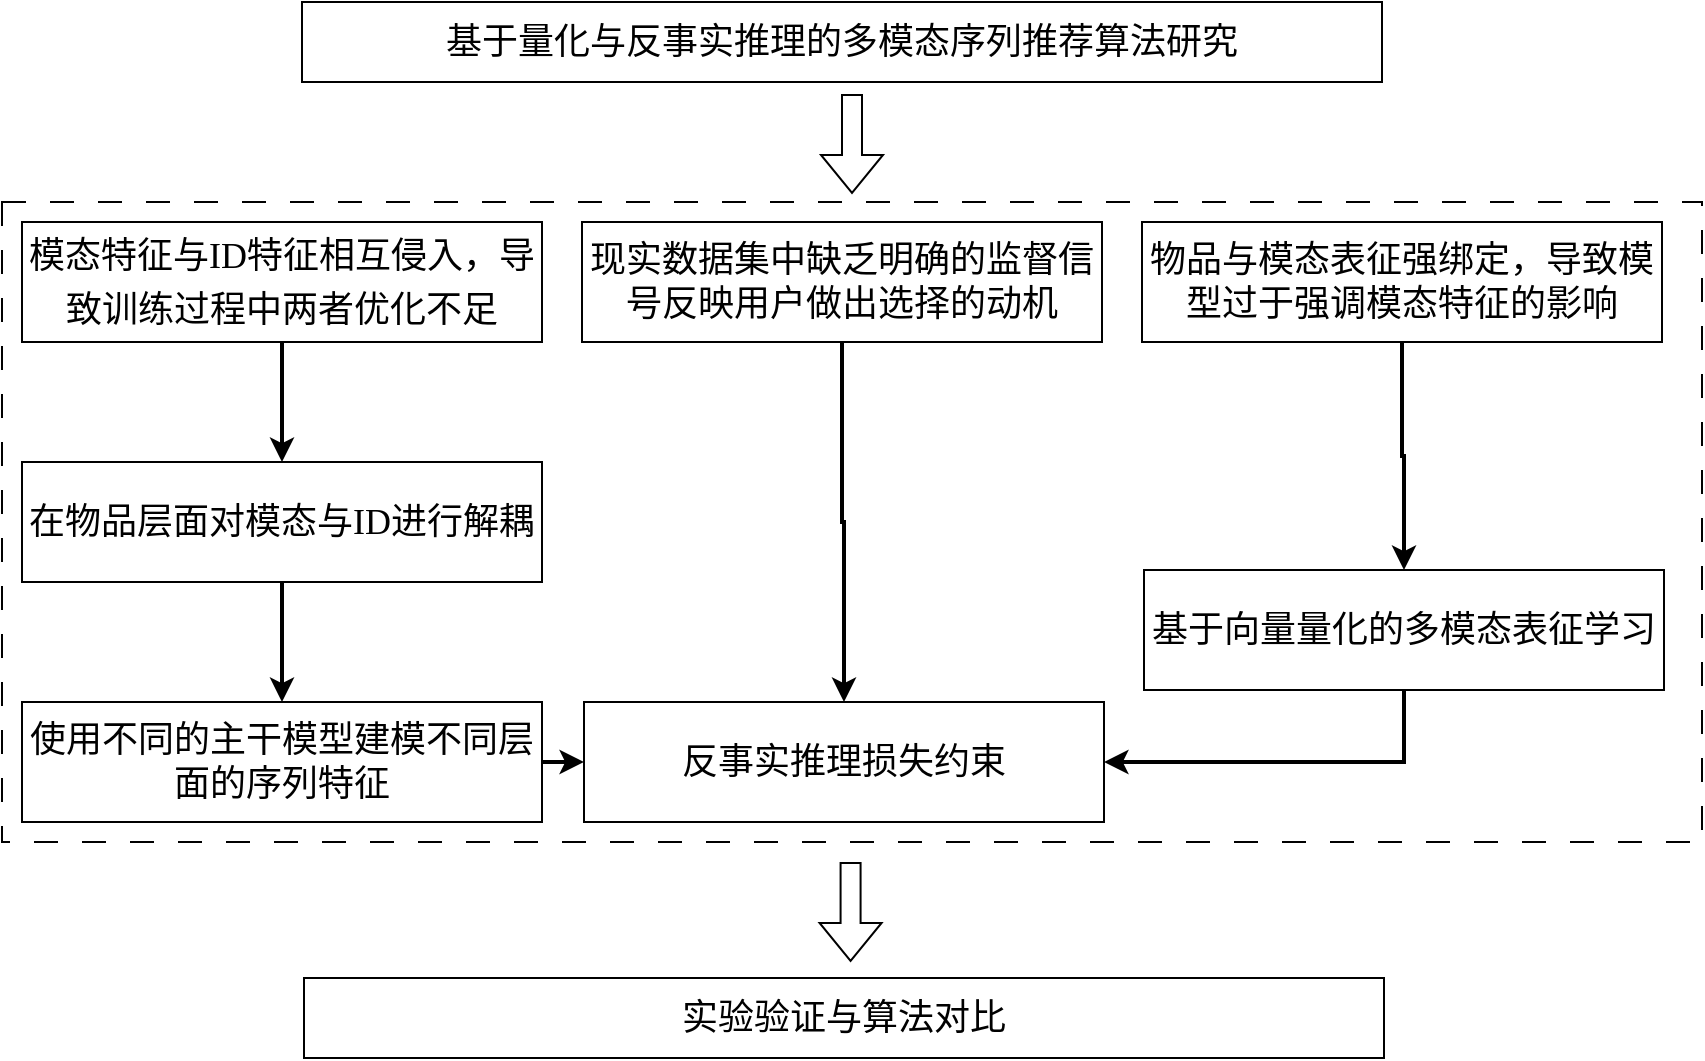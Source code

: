 <mxfile version="24.8.9">
  <diagram name="第 1 页" id="DXSbw2I4x66LhqobBu3a">
    <mxGraphModel dx="1206" dy="1128" grid="1" gridSize="10" guides="1" tooltips="1" connect="1" arrows="1" fold="1" page="1" pageScale="1" pageWidth="827" pageHeight="1169" math="0" shadow="0">
      <root>
        <mxCell id="0" />
        <mxCell id="1" parent="0" />
        <mxCell id="MCmSqlo72t7WivyZ8LUE-1" value="&lt;font face=&quot;宋体&quot; style=&quot;font-size: 18px;&quot;&gt;基于量化与反事实推理的多模态序列推荐算法研究&lt;/font&gt;" style="rounded=0;whiteSpace=wrap;html=1;" vertex="1" parent="1">
          <mxGeometry x="159" y="220" width="540" height="40" as="geometry" />
        </mxCell>
        <mxCell id="MCmSqlo72t7WivyZ8LUE-2" value="" style="rounded=0;whiteSpace=wrap;html=1;dashed=1;dashPattern=12 12;" vertex="1" parent="1">
          <mxGeometry x="9" y="320" width="850" height="320" as="geometry" />
        </mxCell>
        <mxCell id="MCmSqlo72t7WivyZ8LUE-8" style="edgeStyle=orthogonalEdgeStyle;rounded=0;orthogonalLoop=1;jettySize=auto;html=1;exitX=0.5;exitY=1;exitDx=0;exitDy=0;entryX=0.5;entryY=0;entryDx=0;entryDy=0;strokeWidth=2;" edge="1" parent="1" source="MCmSqlo72t7WivyZ8LUE-3" target="MCmSqlo72t7WivyZ8LUE-7">
          <mxGeometry relative="1" as="geometry" />
        </mxCell>
        <mxCell id="MCmSqlo72t7WivyZ8LUE-3" value="&lt;font style=&quot;font-size: 18px;&quot; face=&quot;宋体&quot;&gt;&lt;span style=&quot;line-height: 150%;&quot;&gt;模态特征与&lt;/span&gt;&lt;span style=&quot;line-height: 150%;&quot; lang=&quot;EN-US&quot;&gt;ID&lt;/span&gt;&lt;span style=&quot;line-height: 150%;&quot;&gt;特征相互侵入，导致训练过程中两者优化不足&lt;/span&gt;&lt;/font&gt;" style="rounded=0;whiteSpace=wrap;html=1;" vertex="1" parent="1">
          <mxGeometry x="19" y="330" width="260" height="60" as="geometry" />
        </mxCell>
        <mxCell id="MCmSqlo72t7WivyZ8LUE-17" style="edgeStyle=orthogonalEdgeStyle;rounded=0;orthogonalLoop=1;jettySize=auto;html=1;exitX=0.5;exitY=1;exitDx=0;exitDy=0;strokeWidth=2;" edge="1" parent="1" source="MCmSqlo72t7WivyZ8LUE-4" target="MCmSqlo72t7WivyZ8LUE-10">
          <mxGeometry relative="1" as="geometry" />
        </mxCell>
        <mxCell id="MCmSqlo72t7WivyZ8LUE-4" value="&lt;font face=&quot;宋体&quot;&gt;&lt;span style=&quot;font-size: 18px;&quot;&gt;现实数据集中缺乏明确的监督信号反映用户做出选择的动机&lt;/span&gt;&lt;/font&gt;" style="rounded=0;whiteSpace=wrap;html=1;align=center;" vertex="1" parent="1">
          <mxGeometry x="299" y="330" width="260" height="60" as="geometry" />
        </mxCell>
        <mxCell id="MCmSqlo72t7WivyZ8LUE-16" style="edgeStyle=orthogonalEdgeStyle;rounded=0;orthogonalLoop=1;jettySize=auto;html=1;exitX=0.5;exitY=1;exitDx=0;exitDy=0;entryX=0.5;entryY=0;entryDx=0;entryDy=0;strokeWidth=2;" edge="1" parent="1" source="MCmSqlo72t7WivyZ8LUE-5" target="MCmSqlo72t7WivyZ8LUE-11">
          <mxGeometry relative="1" as="geometry" />
        </mxCell>
        <mxCell id="MCmSqlo72t7WivyZ8LUE-5" value="&lt;font face=&quot;宋体&quot;&gt;&lt;span style=&quot;font-size: 18px;&quot;&gt;物品与模态表征强绑定，导致模型过于强调模态特征的影响&lt;/span&gt;&lt;/font&gt;" style="rounded=0;whiteSpace=wrap;html=1;align=center;" vertex="1" parent="1">
          <mxGeometry x="579" y="330" width="260" height="60" as="geometry" />
        </mxCell>
        <mxCell id="MCmSqlo72t7WivyZ8LUE-12" style="edgeStyle=orthogonalEdgeStyle;rounded=0;orthogonalLoop=1;jettySize=auto;html=1;exitX=0.5;exitY=1;exitDx=0;exitDy=0;entryX=0.5;entryY=0;entryDx=0;entryDy=0;strokeWidth=2;" edge="1" parent="1" source="MCmSqlo72t7WivyZ8LUE-7" target="MCmSqlo72t7WivyZ8LUE-9">
          <mxGeometry relative="1" as="geometry" />
        </mxCell>
        <mxCell id="MCmSqlo72t7WivyZ8LUE-7" value="&lt;font style=&quot;font-size: 18px;&quot; face=&quot;宋体&quot;&gt;在物品层面对模态与ID进行解耦&lt;/font&gt;" style="rounded=0;whiteSpace=wrap;html=1;" vertex="1" parent="1">
          <mxGeometry x="19" y="450" width="260" height="60" as="geometry" />
        </mxCell>
        <mxCell id="MCmSqlo72t7WivyZ8LUE-13" style="edgeStyle=orthogonalEdgeStyle;rounded=0;orthogonalLoop=1;jettySize=auto;html=1;exitX=1;exitY=0.5;exitDx=0;exitDy=0;entryX=0;entryY=0.5;entryDx=0;entryDy=0;strokeWidth=2;" edge="1" parent="1" source="MCmSqlo72t7WivyZ8LUE-9" target="MCmSqlo72t7WivyZ8LUE-10">
          <mxGeometry relative="1" as="geometry" />
        </mxCell>
        <mxCell id="MCmSqlo72t7WivyZ8LUE-9" value="&lt;font style=&quot;font-size: 18px;&quot; face=&quot;宋体&quot;&gt;使用不同的主干模型建模不同层面的序列特征&lt;/font&gt;" style="rounded=0;whiteSpace=wrap;html=1;" vertex="1" parent="1">
          <mxGeometry x="19" y="570" width="260" height="60" as="geometry" />
        </mxCell>
        <mxCell id="MCmSqlo72t7WivyZ8LUE-10" value="&lt;font style=&quot;font-size: 18px;&quot; face=&quot;宋体&quot;&gt;反事实推理损失约束&lt;/font&gt;" style="rounded=0;whiteSpace=wrap;html=1;" vertex="1" parent="1">
          <mxGeometry x="300" y="570" width="260" height="60" as="geometry" />
        </mxCell>
        <mxCell id="MCmSqlo72t7WivyZ8LUE-15" style="edgeStyle=orthogonalEdgeStyle;rounded=0;orthogonalLoop=1;jettySize=auto;html=1;exitX=0.5;exitY=1;exitDx=0;exitDy=0;entryX=1;entryY=0.5;entryDx=0;entryDy=0;strokeWidth=2;" edge="1" parent="1" source="MCmSqlo72t7WivyZ8LUE-11" target="MCmSqlo72t7WivyZ8LUE-10">
          <mxGeometry relative="1" as="geometry" />
        </mxCell>
        <mxCell id="MCmSqlo72t7WivyZ8LUE-11" value="&lt;font face=&quot;宋体&quot;&gt;&lt;span style=&quot;font-size: 18px;&quot;&gt;基于向量量化的多模态表征学习&lt;/span&gt;&lt;/font&gt;" style="rounded=0;whiteSpace=wrap;html=1;align=center;" vertex="1" parent="1">
          <mxGeometry x="580" y="504" width="260" height="60" as="geometry" />
        </mxCell>
        <mxCell id="MCmSqlo72t7WivyZ8LUE-18" value="&lt;font face=&quot;宋体&quot; style=&quot;font-size: 18px;&quot;&gt;实验验证与算法对比&lt;/font&gt;" style="rounded=0;whiteSpace=wrap;html=1;" vertex="1" parent="1">
          <mxGeometry x="160" y="708" width="540" height="40" as="geometry" />
        </mxCell>
        <mxCell id="MCmSqlo72t7WivyZ8LUE-19" value="" style="shape=flexArrow;endArrow=classic;html=1;rounded=0;entryX=0.5;entryY=0;entryDx=0;entryDy=0;" edge="1" parent="1">
          <mxGeometry width="50" height="50" relative="1" as="geometry">
            <mxPoint x="434" y="266" as="sourcePoint" />
            <mxPoint x="434.0" y="316.0" as="targetPoint" />
          </mxGeometry>
        </mxCell>
        <mxCell id="MCmSqlo72t7WivyZ8LUE-20" value="" style="shape=flexArrow;endArrow=classic;html=1;rounded=0;entryX=0.5;entryY=0;entryDx=0;entryDy=0;" edge="1" parent="1">
          <mxGeometry width="50" height="50" relative="1" as="geometry">
            <mxPoint x="433.29" y="650" as="sourcePoint" />
            <mxPoint x="433.29" y="700.0" as="targetPoint" />
          </mxGeometry>
        </mxCell>
      </root>
    </mxGraphModel>
  </diagram>
</mxfile>
